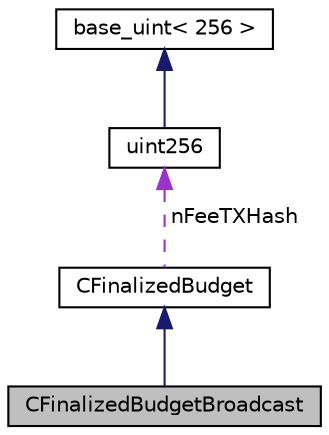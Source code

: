 digraph "CFinalizedBudgetBroadcast"
{
 // LATEX_PDF_SIZE
  edge [fontname="Helvetica",fontsize="10",labelfontname="Helvetica",labelfontsize="10"];
  node [fontname="Helvetica",fontsize="10",shape=record];
  Node2 [label="CFinalizedBudgetBroadcast",height=0.2,width=0.4,color="black", fillcolor="grey75", style="filled", fontcolor="black",tooltip=" "];
  Node3 -> Node2 [dir="back",color="midnightblue",fontsize="10",style="solid",fontname="Helvetica"];
  Node3 [label="CFinalizedBudget",height=0.2,width=0.4,color="black", fillcolor="white", style="filled",URL="$class_c_finalized_budget.html",tooltip=" "];
  Node4 -> Node3 [dir="back",color="darkorchid3",fontsize="10",style="dashed",label=" nFeeTXHash" ,fontname="Helvetica"];
  Node4 [label="uint256",height=0.2,width=0.4,color="black", fillcolor="white", style="filled",URL="$classuint256.html",tooltip=" "];
  Node5 -> Node4 [dir="back",color="midnightblue",fontsize="10",style="solid",fontname="Helvetica"];
  Node5 [label="base_uint\< 256 \>",height=0.2,width=0.4,color="black", fillcolor="white", style="filled",URL="$classbase__uint.html",tooltip=" "];
}
